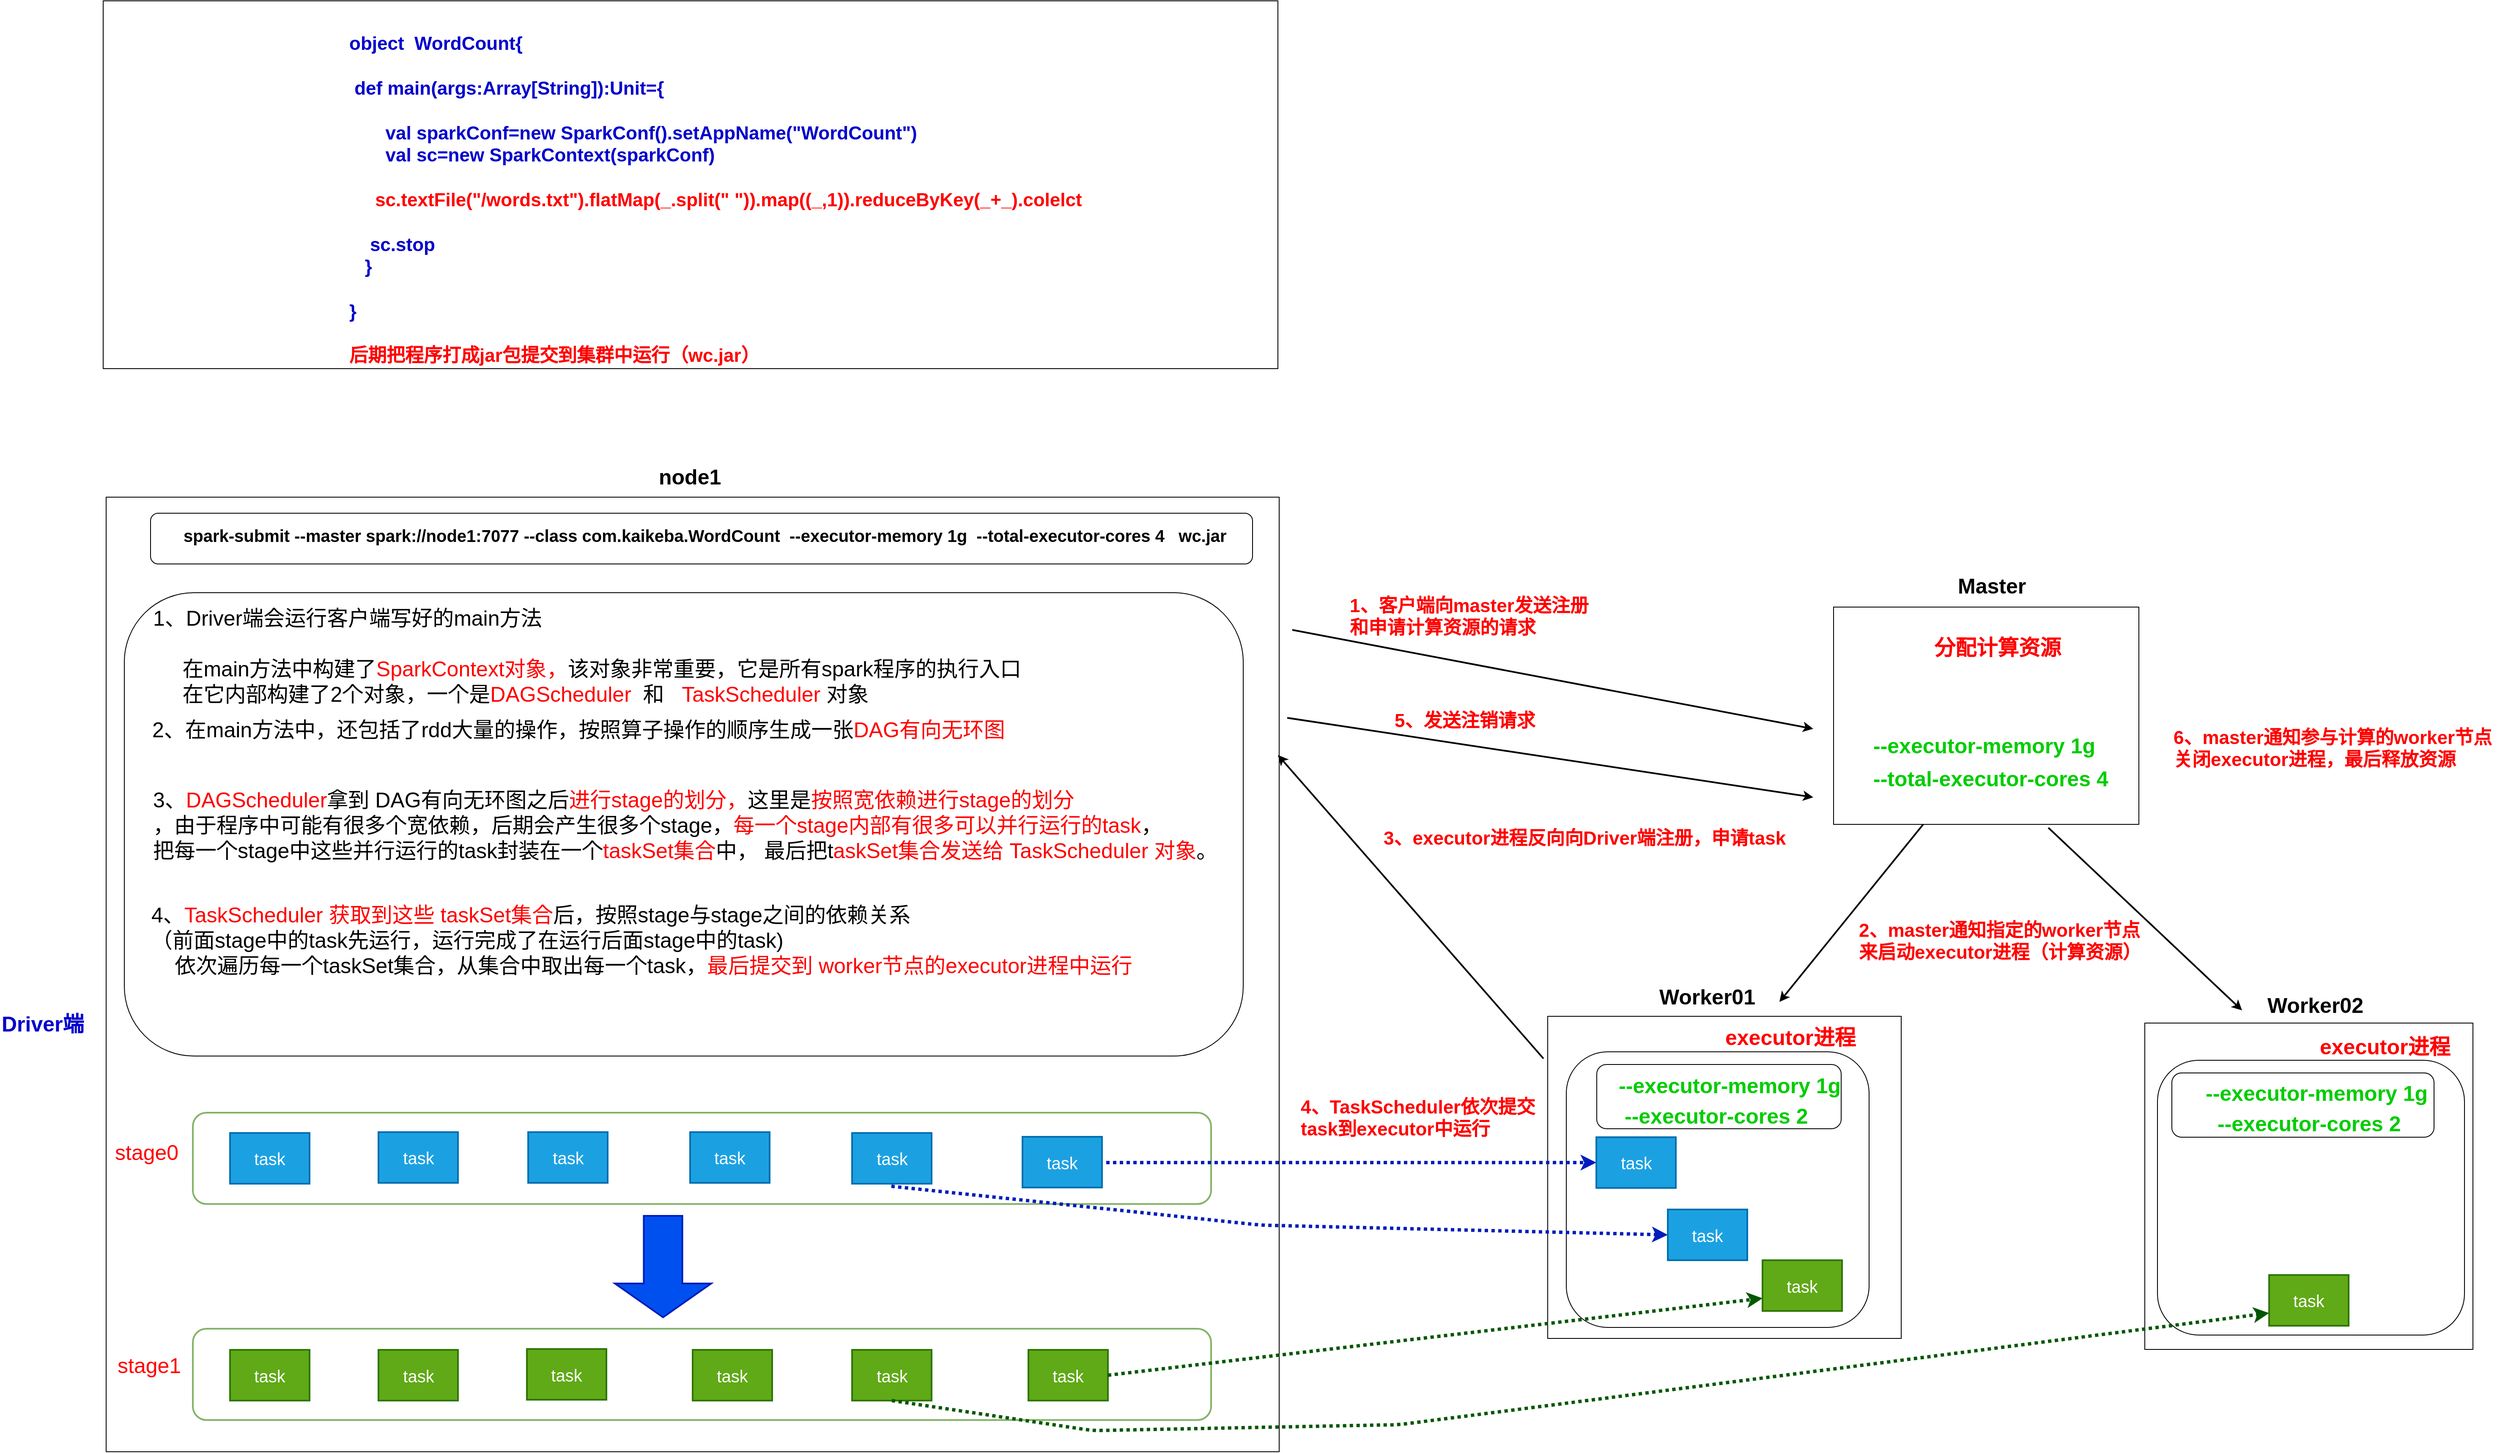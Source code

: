 <mxfile version="11.1.4" type="device"><diagram id="GJGegfFFyMha-auyhsxr" name="Page-1"><mxGraphModel dx="2431" dy="1977" grid="0" gridSize="10" guides="1" tooltips="1" connect="1" arrows="1" fold="1" page="0" pageScale="1" pageWidth="827" pageHeight="1169" math="0" shadow="0"><root><mxCell id="0"/><mxCell id="1" parent="0"/><mxCell id="SiQJ_uIxwt-dWytOwaVM-1" value="" style="rounded=0;whiteSpace=wrap;html=1;" vertex="1" parent="1"><mxGeometry x="-270.5" y="39" width="1387" height="1129" as="geometry"/></mxCell><mxCell id="SiQJ_uIxwt-dWytOwaVM-60" value="" style="rounded=1;whiteSpace=wrap;html=1;" vertex="1" parent="1"><mxGeometry x="-249" y="152" width="1323" height="548" as="geometry"/></mxCell><mxCell id="SiQJ_uIxwt-dWytOwaVM-20" value="" style="rounded=0;whiteSpace=wrap;html=1;" vertex="1" parent="1"><mxGeometry x="1434" y="653" width="418" height="381" as="geometry"/></mxCell><mxCell id="SiQJ_uIxwt-dWytOwaVM-35" value="" style="rounded=1;whiteSpace=wrap;html=1;" vertex="1" parent="1"><mxGeometry x="1456" y="695" width="358" height="326" as="geometry"/></mxCell><mxCell id="SiQJ_uIxwt-dWytOwaVM-37" value="" style="rounded=1;whiteSpace=wrap;html=1;" vertex="1" parent="1"><mxGeometry x="1492" y="710" width="289" height="76" as="geometry"/></mxCell><mxCell id="SiQJ_uIxwt-dWytOwaVM-2" value="" style="rounded=1;whiteSpace=wrap;html=1;" vertex="1" parent="1"><mxGeometry x="-218" y="58" width="1303" height="60" as="geometry"/></mxCell><mxCell id="1E0SHx4rJN4K2sJb7Uj1-3" value="" style="rounded=0;whiteSpace=wrap;html=1;" parent="1" vertex="1"><mxGeometry x="-274" y="-548" width="1389" height="435" as="geometry"/></mxCell><mxCell id="1E0SHx4rJN4K2sJb7Uj1-2" value="&lt;font style=&quot;font-size: 22px&quot;&gt;&lt;b&gt;&lt;font color=&quot;#0000cc&quot; style=&quot;font-size: 22px&quot;&gt;object&amp;nbsp; WordCount{&lt;/font&gt;&lt;br&gt;&lt;br&gt;&lt;font color=&quot;#0000cc&quot; style=&quot;font-size: 22px&quot;&gt;&amp;nbsp;def main(args:Array[String]):Unit={&lt;/font&gt;&lt;br&gt;&lt;font color=&quot;#0000cc&quot; style=&quot;font-size: 22px&quot;&gt;&amp;nbsp; &amp;nbsp; &amp;nbsp; &amp;nbsp;&lt;/font&gt;&lt;br&gt;&lt;font color=&quot;#0000cc&quot; style=&quot;font-size: 22px&quot;&gt;&amp;nbsp; &amp;nbsp; &amp;nbsp; &amp;nbsp;val sparkConf=new SparkConf().setAppName(&quot;WordCount&quot;)&lt;/font&gt;&lt;br&gt;&lt;font color=&quot;#0000cc&quot; style=&quot;font-size: 22px&quot;&gt;&amp;nbsp; &amp;nbsp; &amp;nbsp; &amp;nbsp;val sc=new SparkContext(sparkConf)&lt;/font&gt;&lt;br&gt;&lt;font color=&quot;#0000cc&quot; style=&quot;font-size: 22px&quot;&gt;&amp;nbsp; &amp;nbsp;&lt;/font&gt;&lt;br&gt;&lt;font color=&quot;#0000cc&quot; style=&quot;font-size: 22px&quot;&gt;&amp;nbsp; &amp;nbsp; &lt;/font&gt;&lt;font color=&quot;#ff0000&quot; style=&quot;font-size: 22px&quot;&gt;&amp;nbsp;sc.textFile(&quot;/words.txt&quot;).flatMap(_.split(&quot; &quot;)).map((_,1)).reduceByKey(_+_).colelct&lt;/font&gt;&lt;br&gt;&lt;br&gt;&lt;font color=&quot;#0000cc&quot; style=&quot;font-size: 22px&quot;&gt;&amp;nbsp; &amp;nbsp; sc.stop&lt;/font&gt;&lt;br&gt;&lt;font color=&quot;#0000cc&quot; style=&quot;font-size: 22px&quot;&gt;&amp;nbsp; &amp;nbsp;}&lt;/font&gt;&lt;br&gt;&lt;br&gt;&lt;font color=&quot;#0000cc&quot; style=&quot;font-size: 22px&quot;&gt;}&lt;/font&gt;&lt;br&gt;&lt;br&gt;&lt;font color=&quot;#ff0000&quot; style=&quot;font-size: 22px&quot;&gt;后期把程序打成jar包提交到集群中运行（wc.jar）&lt;/font&gt;&lt;br&gt;&lt;br&gt;&lt;br&gt;&lt;/b&gt;&lt;/font&gt;" style="text;html=1;resizable=0;points=[];autosize=1;align=left;verticalAlign=top;spacingTop=-4;" parent="1" vertex="1"><mxGeometry x="15" y="-513" width="876" height="289" as="geometry"/></mxCell><mxCell id="1E0SHx4rJN4K2sJb7Uj1-5" value="&lt;font style=&quot;font-size: 25px&quot;&gt;&lt;b&gt;node1&lt;/b&gt;&lt;/font&gt;" style="text;html=1;resizable=0;points=[];autosize=1;align=left;verticalAlign=top;spacingTop=-4;" parent="1" vertex="1"><mxGeometry x="381" y="-3" width="84" height="19" as="geometry"/></mxCell><mxCell id="1E0SHx4rJN4K2sJb7Uj1-6" value="&lt;font size=&quot;1&quot;&gt;&lt;b style=&quot;font-size: 20px&quot;&gt;spark-submit --master spark://node1:7077 --class com.kaikeba.WordCount&amp;nbsp; --executor-memory 1g&amp;nbsp; --total-executor-cores 4&amp;nbsp; &amp;nbsp;wc.jar&lt;/b&gt;&lt;/font&gt;" style="text;html=1;resizable=0;points=[];autosize=1;align=left;verticalAlign=top;spacingTop=-4;" parent="1" vertex="1"><mxGeometry x="-181" y="70" width="1243" height="18" as="geometry"/></mxCell><mxCell id="SiQJ_uIxwt-dWytOwaVM-4" value="" style="rounded=0;whiteSpace=wrap;html=1;" vertex="1" parent="1"><mxGeometry x="1772" y="169" width="361" height="257" as="geometry"/></mxCell><mxCell id="SiQJ_uIxwt-dWytOwaVM-5" value="&lt;b style=&quot;text-align: center ; white-space: normal&quot;&gt;&lt;font style=&quot;font-size: 25px&quot;&gt;Master&lt;/font&gt;&lt;/b&gt;" style="text;html=1;resizable=0;points=[];autosize=1;align=left;verticalAlign=top;spacingTop=-4;" vertex="1" parent="1"><mxGeometry x="1916.5" y="125.5" width="91" height="19" as="geometry"/></mxCell><mxCell id="SiQJ_uIxwt-dWytOwaVM-13" value="&lt;font color=&quot;#00cc00&quot; size=&quot;1&quot;&gt;&lt;b style=&quot;font-size: 25px&quot;&gt;--executor-memory 1g&lt;/b&gt;&lt;/font&gt;" style="text;html=1;resizable=0;points=[];autosize=1;align=left;verticalAlign=top;spacingTop=-4;" vertex="1" parent="1"><mxGeometry x="1817" y="315" width="273" height="20" as="geometry"/></mxCell><mxCell id="SiQJ_uIxwt-dWytOwaVM-14" value="&lt;font color=&quot;#00cc00&quot; size=&quot;1&quot;&gt;&lt;b style=&quot;font-size: 25px&quot;&gt;--total-executor-cores 4&lt;/b&gt;&lt;/font&gt;" style="text;html=1;resizable=0;points=[];autosize=1;align=left;verticalAlign=top;spacingTop=-4;" vertex="1" parent="1"><mxGeometry x="1817" y="354" width="288" height="20" as="geometry"/></mxCell><mxCell id="SiQJ_uIxwt-dWytOwaVM-15" value="" style="endArrow=classic;html=1;strokeWidth=2;" edge="1" parent="1"><mxGeometry width="50" height="50" relative="1" as="geometry"><mxPoint x="1132" y="196" as="sourcePoint"/><mxPoint x="1748" y="313" as="targetPoint"/></mxGeometry></mxCell><mxCell id="SiQJ_uIxwt-dWytOwaVM-19" value="&lt;font style=&quot;font-size: 22px&quot; color=&quot;#ff0000&quot;&gt;&lt;b&gt;1、客户端向master发送注册&lt;br&gt;和申请计算资源的请求&lt;/b&gt;&lt;/font&gt;" style="text;html=1;resizable=0;points=[];autosize=1;align=left;verticalAlign=top;spacingTop=-4;" vertex="1" parent="1"><mxGeometry x="1198" y="152" width="292" height="34" as="geometry"/></mxCell><mxCell id="SiQJ_uIxwt-dWytOwaVM-21" value="&lt;b style=&quot;text-align: center ; white-space: normal&quot;&gt;&lt;font style=&quot;font-size: 25px&quot;&gt;Worker01&lt;/font&gt;&lt;/b&gt;" style="text;html=1;resizable=0;points=[];autosize=1;align=left;verticalAlign=top;spacingTop=-4;" vertex="1" parent="1"><mxGeometry x="1564" y="612" width="124" height="19" as="geometry"/></mxCell><mxCell id="SiQJ_uIxwt-dWytOwaVM-23" value="&lt;font color=&quot;#00cc00&quot; size=&quot;1&quot;&gt;&lt;b style=&quot;font-size: 25px&quot;&gt;--executor-memory 1g&lt;/b&gt;&lt;/font&gt;" style="text;html=1;resizable=0;points=[];autosize=1;align=left;verticalAlign=top;spacingTop=-4;" vertex="1" parent="1"><mxGeometry x="1516" y="716.5" width="273" height="20" as="geometry"/></mxCell><mxCell id="SiQJ_uIxwt-dWytOwaVM-24" value="&lt;font color=&quot;#00cc00&quot; size=&quot;1&quot;&gt;&lt;b style=&quot;font-size: 25px&quot;&gt;--executor-cores 2&lt;/b&gt;&lt;/font&gt;" style="text;html=1;resizable=0;points=[];autosize=1;align=left;verticalAlign=top;spacingTop=-4;" vertex="1" parent="1"><mxGeometry x="1523" y="752.5" width="227" height="20" as="geometry"/></mxCell><mxCell id="SiQJ_uIxwt-dWytOwaVM-36" value="&lt;font color=&quot;#ff0000&quot; size=&quot;1&quot;&gt;&lt;b style=&quot;font-size: 25px&quot;&gt;executor进程&lt;/b&gt;&lt;/font&gt;" style="text;html=1;resizable=0;points=[];autosize=1;align=left;verticalAlign=top;spacingTop=-4;" vertex="1" parent="1"><mxGeometry x="1642" y="659.5" width="164" height="20" as="geometry"/></mxCell><mxCell id="SiQJ_uIxwt-dWytOwaVM-38" value="" style="rounded=0;whiteSpace=wrap;html=1;" vertex="1" parent="1"><mxGeometry x="2140" y="661" width="388" height="386" as="geometry"/></mxCell><mxCell id="SiQJ_uIxwt-dWytOwaVM-39" value="" style="rounded=1;whiteSpace=wrap;html=1;" vertex="1" parent="1"><mxGeometry x="2155" y="705" width="363" height="325" as="geometry"/></mxCell><mxCell id="SiQJ_uIxwt-dWytOwaVM-40" value="" style="rounded=1;whiteSpace=wrap;html=1;" vertex="1" parent="1"><mxGeometry x="2172" y="720" width="310" height="76" as="geometry"/></mxCell><mxCell id="SiQJ_uIxwt-dWytOwaVM-41" value="&lt;b style=&quot;text-align: center ; white-space: normal&quot;&gt;&lt;font style=&quot;font-size: 25px&quot;&gt;Worker02&lt;/font&gt;&lt;/b&gt;" style="text;html=1;resizable=0;points=[];autosize=1;align=left;verticalAlign=top;spacingTop=-4;" vertex="1" parent="1"><mxGeometry x="2282.5" y="621.5" width="124" height="19" as="geometry"/></mxCell><mxCell id="SiQJ_uIxwt-dWytOwaVM-42" value="&lt;font color=&quot;#00cc00&quot; size=&quot;1&quot;&gt;&lt;b style=&quot;font-size: 25px&quot;&gt;--executor-memory 1g&lt;/b&gt;&lt;/font&gt;" style="text;html=1;resizable=0;points=[];autosize=1;align=left;verticalAlign=top;spacingTop=-4;" vertex="1" parent="1"><mxGeometry x="2210" y="726" width="273" height="20" as="geometry"/></mxCell><mxCell id="SiQJ_uIxwt-dWytOwaVM-43" value="&lt;font color=&quot;#00cc00&quot; size=&quot;1&quot;&gt;&lt;b style=&quot;font-size: 25px&quot;&gt;--executor-cores 2&lt;/b&gt;&lt;/font&gt;" style="text;html=1;resizable=0;points=[];autosize=1;align=left;verticalAlign=top;spacingTop=-4;" vertex="1" parent="1"><mxGeometry x="2223.5" y="762" width="227" height="20" as="geometry"/></mxCell><mxCell id="SiQJ_uIxwt-dWytOwaVM-44" value="&lt;font color=&quot;#ff0000&quot; size=&quot;1&quot;&gt;&lt;b style=&quot;font-size: 25px&quot;&gt;executor进程&lt;/b&gt;&lt;/font&gt;" style="text;html=1;resizable=0;points=[];autosize=1;align=left;verticalAlign=top;spacingTop=-4;" vertex="1" parent="1"><mxGeometry x="2344.5" y="670.5" width="164" height="20" as="geometry"/></mxCell><mxCell id="SiQJ_uIxwt-dWytOwaVM-45" value="&lt;font color=&quot;#ff0000&quot; size=&quot;1&quot;&gt;&lt;b style=&quot;font-size: 25px&quot;&gt;分配计算资源&lt;/b&gt;&lt;/font&gt;" style="text;html=1;resizable=0;points=[];autosize=1;align=left;verticalAlign=top;spacingTop=-4;" vertex="1" parent="1"><mxGeometry x="1888.5" y="198.5" width="160" height="20" as="geometry"/></mxCell><mxCell id="SiQJ_uIxwt-dWytOwaVM-50" value="&lt;font style=&quot;font-size: 22px&quot; color=&quot;#ff0000&quot;&gt;&lt;b&gt;2、master通知指定的worker节点&lt;br&gt;来启动executor进程（计算资源）&lt;/b&gt;&lt;/font&gt;" style="text;html=1;resizable=0;points=[];autosize=1;align=left;verticalAlign=top;spacingTop=-4;" vertex="1" parent="1"><mxGeometry x="1800" y="535.5" width="344" height="34" as="geometry"/></mxCell><mxCell id="SiQJ_uIxwt-dWytOwaVM-51" value="" style="endArrow=classic;html=1;strokeWidth=2;" edge="1" parent="1"><mxGeometry width="50" height="50" relative="1" as="geometry"><mxPoint x="1878" y="426" as="sourcePoint"/><mxPoint x="1708" y="636" as="targetPoint"/></mxGeometry></mxCell><mxCell id="SiQJ_uIxwt-dWytOwaVM-52" value="" style="endArrow=classic;html=1;strokeWidth=2;" edge="1" parent="1"><mxGeometry width="50" height="50" relative="1" as="geometry"><mxPoint x="2026" y="430" as="sourcePoint"/><mxPoint x="2255" y="646" as="targetPoint"/></mxGeometry></mxCell><mxCell id="SiQJ_uIxwt-dWytOwaVM-53" value="" style="endArrow=classic;html=1;strokeWidth=2;" edge="1" parent="1"><mxGeometry width="50" height="50" relative="1" as="geometry"><mxPoint x="1429" y="703" as="sourcePoint"/><mxPoint x="1115" y="344" as="targetPoint"/></mxGeometry></mxCell><mxCell id="SiQJ_uIxwt-dWytOwaVM-55" value="&lt;font color=&quot;#ff0000&quot; size=&quot;1&quot;&gt;&lt;b style=&quot;font-size: 22px&quot;&gt;3、executor进程反向向Driver端注册，申请task&lt;/b&gt;&lt;/font&gt;" style="text;html=1;resizable=0;points=[];autosize=1;align=left;verticalAlign=top;spacingTop=-4;" vertex="1" parent="1"><mxGeometry x="1238" y="427" width="486" height="18" as="geometry"/></mxCell><mxCell id="SiQJ_uIxwt-dWytOwaVM-56" value="&lt;font style=&quot;font-size: 25px&quot;&gt;1、Driver端会运行客户端写好的main方法&lt;br&gt;&lt;br&gt;&amp;nbsp; &amp;nbsp; &amp;nbsp;在main方法中构建了&lt;font color=&quot;#ff0000&quot; style=&quot;font-size: 25px&quot;&gt;SparkContext对象，&lt;/font&gt;该对象非常重要，它是所有spark程序的执行入口&lt;br&gt;&amp;nbsp; &amp;nbsp; &amp;nbsp;在它内部构建了2个对象，一个是&lt;font color=&quot;#ff0000&quot; style=&quot;font-size: 25px&quot;&gt;DAGScheduler&amp;nbsp; &lt;/font&gt;和&amp;nbsp; &amp;nbsp;&lt;font color=&quot;#ff0000&quot; style=&quot;font-size: 25px&quot;&gt;TaskScheduler &lt;/font&gt;对象&lt;br&gt;&lt;br&gt;&lt;br&gt;&lt;br&gt;&lt;br&gt;&lt;/font&gt;" style="text;html=1;resizable=0;points=[];autosize=1;align=left;verticalAlign=top;spacingTop=-4;" vertex="1" parent="1"><mxGeometry x="-217" y="164" width="1037" height="152" as="geometry"/></mxCell><mxCell id="SiQJ_uIxwt-dWytOwaVM-57" value="&lt;font style=&quot;font-size: 25px&quot;&gt;2、在main方法中，还包括了rdd大量的操作，按照算子操作的顺序生成一张&lt;font color=&quot;#ff0000&quot;&gt;DAG有向无环图&lt;/font&gt;&lt;/font&gt;" style="text;html=1;resizable=0;points=[];autosize=1;align=left;verticalAlign=top;spacingTop=-4;" vertex="1" parent="1"><mxGeometry x="-218" y="296" width="1018" height="19" as="geometry"/></mxCell><mxCell id="SiQJ_uIxwt-dWytOwaVM-58" value="&lt;font style=&quot;font-size: 25px&quot;&gt;3、&lt;font color=&quot;#ff0000&quot;&gt;DAGScheduler&lt;/font&gt;拿到 DAG有向无环图之后&lt;font color=&quot;#ff0000&quot;&gt;进行stage的划分，&lt;/font&gt;这里是&lt;font color=&quot;#ff0000&quot;&gt;按照宽依赖进行stage的划分&lt;br&gt;&lt;/font&gt;，由于程序中可能有很多个宽依赖，后期会产生很多个stage，&lt;font color=&quot;#ff0000&quot;&gt;每一个stage内部有很多可以并行运行的task&lt;/font&gt;，&lt;br&gt;把每一个stage中这些并行运行的task封装在一个&lt;font color=&quot;#ff0000&quot;&gt;taskSet集合&lt;/font&gt;中，&amp;nbsp;最后把t&lt;font color=&quot;#ff0000&quot;&gt;askSet集合发送给 TaskScheduler 对象&lt;/font&gt;。&lt;br&gt;&lt;/font&gt;" style="text;html=1;resizable=0;points=[];autosize=1;align=left;verticalAlign=top;spacingTop=-4;" vertex="1" parent="1"><mxGeometry x="-217" y="378.5" width="1269" height="57" as="geometry"/></mxCell><mxCell id="SiQJ_uIxwt-dWytOwaVM-59" value="&lt;font style=&quot;font-size: 25px&quot;&gt;4、&lt;font color=&quot;#ff0000&quot;&gt;TaskScheduler 获取到这些 taskSet集合&lt;/font&gt;后，按照stage与stage之间的依赖关系&lt;br&gt;（前面stage中的task先运行，运行完成了在运行后面stage中的task)&lt;br&gt;&amp;nbsp; &amp;nbsp; 依次遍历每一个taskSet集合，从集合中取出每一个task，&lt;font color=&quot;#ff0000&quot;&gt;最后提交到 worker节点的executor进程中运行&lt;/font&gt;&lt;br&gt;&lt;/font&gt;" style="text;html=1;resizable=0;points=[];autosize=1;align=left;verticalAlign=top;spacingTop=-4;" vertex="1" parent="1"><mxGeometry x="-219" y="514.5" width="1170" height="57" as="geometry"/></mxCell><mxCell id="SiQJ_uIxwt-dWytOwaVM-61" value="" style="rounded=1;whiteSpace=wrap;html=1;fillColor=none;strokeColor=#82b366;strokeWidth=2;" vertex="1" parent="1"><mxGeometry x="-168" y="767" width="1204" height="108" as="geometry"/></mxCell><mxCell id="SiQJ_uIxwt-dWytOwaVM-62" value="&lt;font style=&quot;font-size: 25px&quot; color=&quot;#ff0000&quot;&gt;stage0&lt;/font&gt;" style="text;html=1;resizable=0;points=[];autosize=1;align=left;verticalAlign=top;spacingTop=-4;" vertex="1" parent="1"><mxGeometry x="-262" y="796" width="85" height="19" as="geometry"/></mxCell><mxCell id="SiQJ_uIxwt-dWytOwaVM-63" value="&lt;font style=&quot;font-size: 25px&quot; color=&quot;#ff0000&quot;&gt;stage1&lt;/font&gt;" style="text;html=1;resizable=0;points=[];autosize=1;align=left;verticalAlign=top;spacingTop=-4;" vertex="1" parent="1"><mxGeometry x="-259.5" y="1047.5" width="85" height="19" as="geometry"/></mxCell><mxCell id="SiQJ_uIxwt-dWytOwaVM-66" value="" style="html=1;shadow=0;dashed=0;align=center;verticalAlign=middle;shape=mxgraph.arrows2.arrow;dy=0.6;dx=40;direction=south;notch=0;strokeWidth=2;fillColor=#0050ef;strokeColor=#001DBC;fontColor=#ffffff;" vertex="1" parent="1"><mxGeometry x="331" y="889" width="114" height="120" as="geometry"/></mxCell><mxCell id="SiQJ_uIxwt-dWytOwaVM-67" value="&lt;font style=&quot;font-size: 20px&quot;&gt;task&lt;/font&gt;" style="rounded=0;whiteSpace=wrap;html=1;strokeWidth=2;fillColor=#1ba1e2;strokeColor=#006EAF;fontColor=#ffffff;" vertex="1" parent="1"><mxGeometry x="-124" y="791" width="94" height="60" as="geometry"/></mxCell><mxCell id="SiQJ_uIxwt-dWytOwaVM-68" value="&lt;font style=&quot;font-size: 20px&quot;&gt;task&lt;/font&gt;" style="rounded=0;whiteSpace=wrap;html=1;strokeWidth=2;fillColor=#1ba1e2;strokeColor=#006EAF;fontColor=#ffffff;" vertex="1" parent="1"><mxGeometry x="228.5" y="790" width="94" height="60" as="geometry"/></mxCell><mxCell id="SiQJ_uIxwt-dWytOwaVM-69" value="&lt;font style=&quot;font-size: 20px&quot;&gt;task&lt;/font&gt;" style="rounded=0;whiteSpace=wrap;html=1;strokeWidth=2;fillColor=#1ba1e2;strokeColor=#006EAF;fontColor=#ffffff;" vertex="1" parent="1"><mxGeometry x="51.5" y="790" width="94" height="60" as="geometry"/></mxCell><mxCell id="SiQJ_uIxwt-dWytOwaVM-70" value="&lt;font style=&quot;font-size: 20px&quot;&gt;task&lt;/font&gt;" style="rounded=0;whiteSpace=wrap;html=1;strokeWidth=2;fillColor=#1ba1e2;strokeColor=#006EAF;fontColor=#ffffff;" vertex="1" parent="1"><mxGeometry x="420" y="790" width="94" height="60" as="geometry"/></mxCell><mxCell id="SiQJ_uIxwt-dWytOwaVM-71" value="&lt;font style=&quot;font-size: 20px&quot;&gt;task&lt;/font&gt;" style="rounded=0;whiteSpace=wrap;html=1;strokeWidth=2;fillColor=#1ba1e2;strokeColor=#006EAF;fontColor=#ffffff;" vertex="1" parent="1"><mxGeometry x="611.5" y="791" width="94" height="60" as="geometry"/></mxCell><mxCell id="SiQJ_uIxwt-dWytOwaVM-72" value="&lt;font style=&quot;font-size: 20px&quot;&gt;task&lt;/font&gt;" style="rounded=0;whiteSpace=wrap;html=1;strokeWidth=2;fillColor=#1ba1e2;strokeColor=#006EAF;fontColor=#ffffff;" vertex="1" parent="1"><mxGeometry x="813" y="795.5" width="94" height="60" as="geometry"/></mxCell><mxCell id="SiQJ_uIxwt-dWytOwaVM-73" value="" style="rounded=1;whiteSpace=wrap;html=1;fillColor=none;strokeColor=#82b366;strokeWidth=2;" vertex="1" parent="1"><mxGeometry x="-168" y="1022.5" width="1204" height="108" as="geometry"/></mxCell><mxCell id="SiQJ_uIxwt-dWytOwaVM-75" value="&lt;font style=&quot;font-size: 20px&quot;&gt;task&lt;/font&gt;" style="rounded=0;whiteSpace=wrap;html=1;strokeWidth=2;fillColor=#60a917;strokeColor=#2D7600;fontColor=#ffffff;" vertex="1" parent="1"><mxGeometry x="-124" y="1047.5" width="94" height="60" as="geometry"/></mxCell><mxCell id="SiQJ_uIxwt-dWytOwaVM-76" value="&lt;font style=&quot;font-size: 20px&quot;&gt;task&lt;/font&gt;" style="rounded=0;whiteSpace=wrap;html=1;strokeWidth=2;fillColor=#60a917;strokeColor=#2D7600;fontColor=#ffffff;" vertex="1" parent="1"><mxGeometry x="51.5" y="1047.5" width="94" height="60" as="geometry"/></mxCell><mxCell id="SiQJ_uIxwt-dWytOwaVM-77" value="&lt;font style=&quot;font-size: 20px&quot;&gt;task&lt;/font&gt;" style="rounded=0;whiteSpace=wrap;html=1;strokeWidth=2;fillColor=#60a917;strokeColor=#2D7600;fontColor=#ffffff;" vertex="1" parent="1"><mxGeometry x="227" y="1046.5" width="94" height="60" as="geometry"/></mxCell><mxCell id="SiQJ_uIxwt-dWytOwaVM-78" value="&lt;font style=&quot;font-size: 20px&quot;&gt;task&lt;/font&gt;" style="rounded=0;whiteSpace=wrap;html=1;strokeWidth=2;fillColor=#60a917;strokeColor=#2D7600;fontColor=#ffffff;" vertex="1" parent="1"><mxGeometry x="423" y="1047.5" width="94" height="60" as="geometry"/></mxCell><mxCell id="SiQJ_uIxwt-dWytOwaVM-79" value="&lt;font style=&quot;font-size: 20px&quot;&gt;task&lt;/font&gt;" style="rounded=0;whiteSpace=wrap;html=1;strokeWidth=2;fillColor=#60a917;strokeColor=#2D7600;fontColor=#ffffff;" vertex="1" parent="1"><mxGeometry x="611.5" y="1047.5" width="94" height="60" as="geometry"/></mxCell><mxCell id="SiQJ_uIxwt-dWytOwaVM-80" value="&lt;font style=&quot;font-size: 20px&quot;&gt;task&lt;/font&gt;" style="rounded=0;whiteSpace=wrap;html=1;strokeWidth=2;fillColor=#60a917;strokeColor=#2D7600;fontColor=#ffffff;" vertex="1" parent="1"><mxGeometry x="820" y="1047.5" width="94" height="60" as="geometry"/></mxCell><mxCell id="SiQJ_uIxwt-dWytOwaVM-89" value="" style="endArrow=classic;html=1;strokeWidth=4;dashed=1;dashPattern=1 1;fillColor=#0050ef;strokeColor=#001DBC;" edge="1" parent="1" target="SiQJ_uIxwt-dWytOwaVM-92"><mxGeometry width="50" height="50" relative="1" as="geometry"><mxPoint x="912" y="826" as="sourcePoint"/><mxPoint x="987.5" y="825" as="targetPoint"/></mxGeometry></mxCell><mxCell id="SiQJ_uIxwt-dWytOwaVM-92" value="&lt;font style=&quot;font-size: 20px&quot;&gt;task&lt;/font&gt;" style="rounded=0;whiteSpace=wrap;html=1;strokeWidth=2;fillColor=#1ba1e2;strokeColor=#006EAF;fontColor=#ffffff;" vertex="1" parent="1"><mxGeometry x="1491.5" y="796" width="94" height="60" as="geometry"/></mxCell><mxCell id="SiQJ_uIxwt-dWytOwaVM-93" value="" style="endArrow=classic;html=1;strokeWidth=4;dashed=1;entryX=0;entryY=0.5;entryDx=0;entryDy=0;dashPattern=1 1;exitX=0.686;exitY=0.806;exitDx=0;exitDy=0;exitPerimeter=0;fillColor=#0050ef;strokeColor=#001DBC;" edge="1" parent="1" source="SiQJ_uIxwt-dWytOwaVM-61" target="SiQJ_uIxwt-dWytOwaVM-94"><mxGeometry width="50" height="50" relative="1" as="geometry"><mxPoint x="922" y="836" as="sourcePoint"/><mxPoint x="1499.091" y="847.065" as="targetPoint"/><Array as="points"><mxPoint x="1095" y="900"/></Array></mxGeometry></mxCell><mxCell id="SiQJ_uIxwt-dWytOwaVM-94" value="&lt;font style=&quot;font-size: 20px&quot;&gt;task&lt;/font&gt;" style="rounded=0;whiteSpace=wrap;html=1;strokeWidth=2;fillColor=#1ba1e2;strokeColor=#006EAF;fontColor=#ffffff;" vertex="1" parent="1"><mxGeometry x="1576" y="881.5" width="94" height="60" as="geometry"/></mxCell><mxCell id="SiQJ_uIxwt-dWytOwaVM-95" value="&lt;font style=&quot;font-size: 20px&quot;&gt;task&lt;/font&gt;" style="rounded=0;whiteSpace=wrap;html=1;strokeWidth=2;fillColor=#60a917;strokeColor=#2D7600;fontColor=#ffffff;" vertex="1" parent="1"><mxGeometry x="1688" y="941.5" width="94" height="60" as="geometry"/></mxCell><mxCell id="SiQJ_uIxwt-dWytOwaVM-96" value="" style="endArrow=classic;html=1;strokeWidth=4;dashed=1;dashPattern=1 1;entryX=0;entryY=0.75;entryDx=0;entryDy=0;fillColor=#008a00;strokeColor=#005700;" edge="1" parent="1" target="SiQJ_uIxwt-dWytOwaVM-95"><mxGeometry width="50" height="50" relative="1" as="geometry"><mxPoint x="914" y="1077.5" as="sourcePoint"/><mxPoint x="1493.5" y="1077.5" as="targetPoint"/></mxGeometry></mxCell><mxCell id="SiQJ_uIxwt-dWytOwaVM-109" value="&lt;font style=&quot;font-size: 20px&quot;&gt;task&lt;/font&gt;" style="rounded=0;whiteSpace=wrap;html=1;strokeWidth=2;fillColor=#60a917;strokeColor=#2D7600;fontColor=#ffffff;" vertex="1" parent="1"><mxGeometry x="2287" y="959" width="94" height="60" as="geometry"/></mxCell><mxCell id="SiQJ_uIxwt-dWytOwaVM-110" value="" style="endArrow=classic;html=1;strokeWidth=4;dashed=1;dashPattern=1 1;fillColor=#008a00;strokeColor=#005700;exitX=0.5;exitY=1;exitDx=0;exitDy=0;entryX=0;entryY=0.75;entryDx=0;entryDy=0;" edge="1" parent="1" source="SiQJ_uIxwt-dWytOwaVM-79" target="SiQJ_uIxwt-dWytOwaVM-109"><mxGeometry width="50" height="50" relative="1" as="geometry"><mxPoint x="820" y="1347.5" as="sourcePoint"/><mxPoint x="2242" y="1154" as="targetPoint"/><Array as="points"><mxPoint x="896" y="1143"/><mxPoint x="1258" y="1136"/></Array></mxGeometry></mxCell><mxCell id="SiQJ_uIxwt-dWytOwaVM-111" value="&lt;font style=&quot;font-size: 22px&quot; color=&quot;#ff0000&quot;&gt;&lt;b&gt;4、TaskScheduler依次提交&lt;br&gt;task到executor中运行&lt;/b&gt;&lt;/font&gt;" style="text;html=1;resizable=0;points=[];autosize=1;align=left;verticalAlign=top;spacingTop=-4;" vertex="1" parent="1"><mxGeometry x="1139.5" y="745" width="287" height="34" as="geometry"/></mxCell><mxCell id="SiQJ_uIxwt-dWytOwaVM-112" value="" style="endArrow=classic;html=1;strokeWidth=2;" edge="1" parent="1"><mxGeometry width="50" height="50" relative="1" as="geometry"><mxPoint x="1126" y="300" as="sourcePoint"/><mxPoint x="1748" y="394" as="targetPoint"/></mxGeometry></mxCell><mxCell id="SiQJ_uIxwt-dWytOwaVM-113" value="&lt;font style=&quot;font-size: 22px&quot; color=&quot;#ff0000&quot;&gt;&lt;b&gt;5、发送注销请求&lt;/b&gt;&lt;/font&gt;" style="text;html=1;resizable=0;points=[];autosize=1;align=left;verticalAlign=top;spacingTop=-4;" vertex="1" parent="1"><mxGeometry x="1250.5" y="287.5" width="176" height="17" as="geometry"/></mxCell><mxCell id="SiQJ_uIxwt-dWytOwaVM-114" value="&lt;font style=&quot;font-size: 22px&quot; color=&quot;#ff0000&quot;&gt;&lt;b&gt;6、master通知参与计算的worker节点&lt;br&gt;关闭executor进程，最后释放资源&lt;/b&gt;&lt;/font&gt;" style="text;html=1;resizable=0;points=[];autosize=1;align=left;verticalAlign=top;spacingTop=-4;" vertex="1" parent="1"><mxGeometry x="2172" y="308" width="387" height="34" as="geometry"/></mxCell><mxCell id="SiQJ_uIxwt-dWytOwaVM-119" value="&lt;font style=&quot;font-size: 25px&quot; color=&quot;#0000cc&quot;&gt;&lt;b&gt;Driver端&lt;/b&gt;&lt;/font&gt;" style="text;html=1;resizable=0;points=[];autosize=1;align=left;verticalAlign=top;spacingTop=-4;" vertex="1" parent="1"><mxGeometry x="-396" y="643.5" width="107" height="19" as="geometry"/></mxCell></root></mxGraphModel></diagram></mxfile>